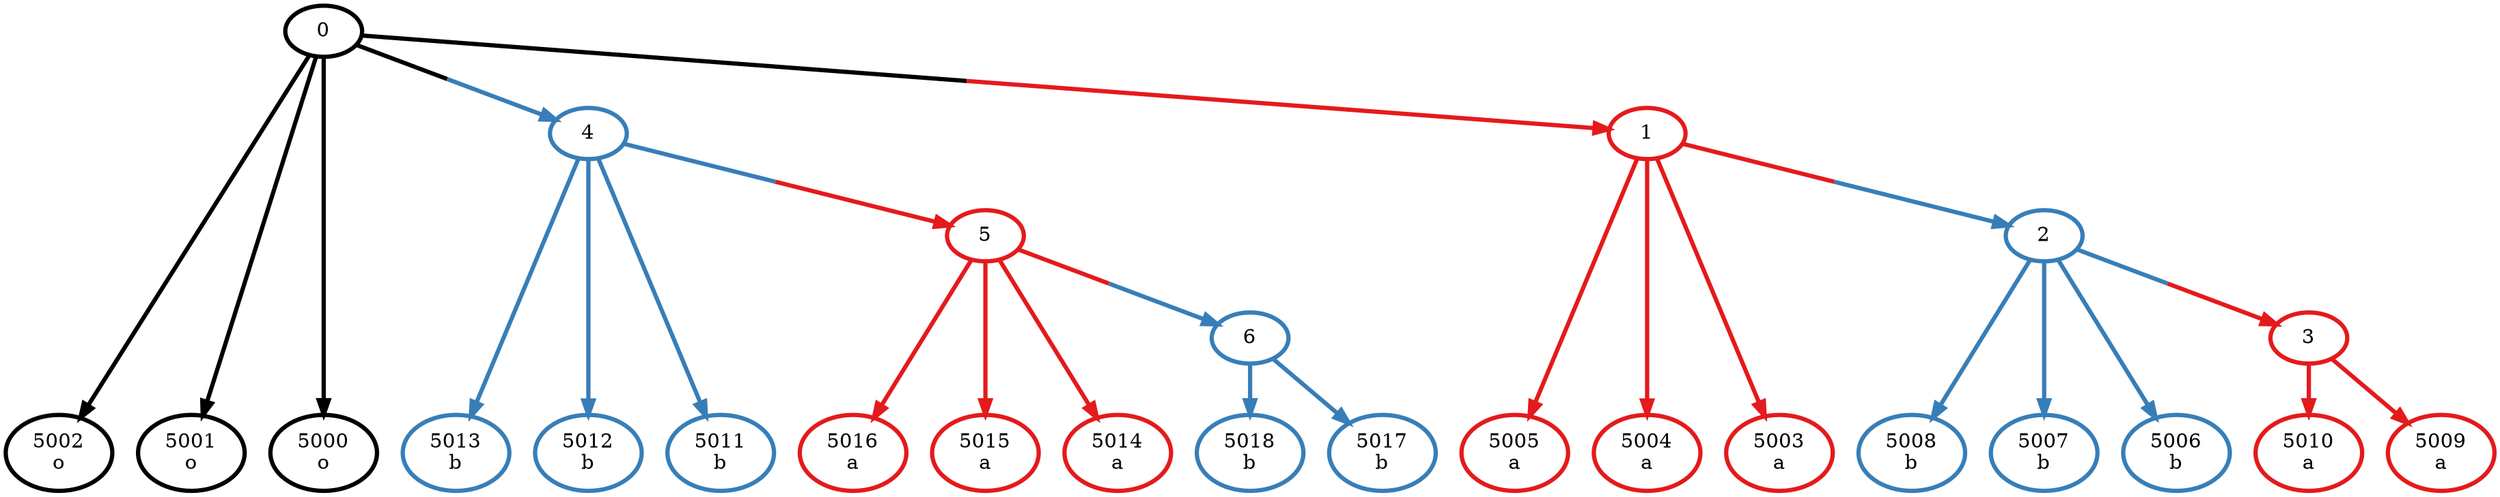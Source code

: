 digraph T {
	{
		rank=same
		25 [penwidth=3,colorscheme=set19,color=2,label="5018\nb"]
		24 [penwidth=3,colorscheme=set19,color=2,label="5017\nb"]
		23 [penwidth=3,colorscheme=set19,color=1,label="5016\na"]
		22 [penwidth=3,colorscheme=set19,color=1,label="5015\na"]
		21 [penwidth=3,colorscheme=set19,color=1,label="5014\na"]
		19 [penwidth=3,colorscheme=set19,color=2,label="5013\nb"]
		18 [penwidth=3,colorscheme=set19,color=2,label="5012\nb"]
		17 [penwidth=3,colorscheme=set19,color=2,label="5011\nb"]
		15 [penwidth=3,colorscheme=set19,color=1,label="5010\na"]
		14 [penwidth=3,colorscheme=set19,color=1,label="5009\na"]
		13 [penwidth=3,colorscheme=set19,color=2,label="5008\nb"]
		12 [penwidth=3,colorscheme=set19,color=2,label="5007\nb"]
		11 [penwidth=3,colorscheme=set19,color=2,label="5006\nb"]
		9 [penwidth=3,colorscheme=set19,color=1,label="5005\na"]
		8 [penwidth=3,colorscheme=set19,color=1,label="5004\na"]
		7 [penwidth=3,colorscheme=set19,color=1,label="5003\na"]
		5 [penwidth=3,colorscheme=set19,color=1289903504,label="5002\no"]
		4 [penwidth=3,colorscheme=set19,color=1289903504,label="5001\no"]
		3 [penwidth=3,colorscheme=set19,color=1289903504,label="5000\no"]
	}
	20 [penwidth=3,colorscheme=set19,color=2,label="6"]
	16 [penwidth=3,colorscheme=set19,color=1,label="5"]
	10 [penwidth=3,colorscheme=set19,color=1,label="3"]
	6 [penwidth=3,colorscheme=set19,color=2,label="2"]
	2 [penwidth=3,colorscheme=set19,color=2,label="4"]
	1 [penwidth=3,colorscheme=set19,color=1,label="1"]
	0 [penwidth=3,colorscheme=set19,color=1289903504,label="0"]
	20 -> 25 [penwidth=3,colorscheme=set19,color=2]
	20 -> 24 [penwidth=3,colorscheme=set19,color=2]
	16 -> 23 [penwidth=3,colorscheme=set19,color=1]
	16 -> 22 [penwidth=3,colorscheme=set19,color=1]
	16 -> 21 [penwidth=3,colorscheme=set19,color=1]
	16 -> 20 [penwidth=3,colorscheme=set19,color="1;0.5:2"]
	10 -> 15 [penwidth=3,colorscheme=set19,color=1]
	10 -> 14 [penwidth=3,colorscheme=set19,color=1]
	6 -> 13 [penwidth=3,colorscheme=set19,color=2]
	6 -> 12 [penwidth=3,colorscheme=set19,color=2]
	6 -> 11 [penwidth=3,colorscheme=set19,color=2]
	6 -> 10 [penwidth=3,colorscheme=set19,color="2;0.5:1"]
	2 -> 19 [penwidth=3,colorscheme=set19,color=2]
	2 -> 18 [penwidth=3,colorscheme=set19,color=2]
	2 -> 17 [penwidth=3,colorscheme=set19,color=2]
	2 -> 16 [penwidth=3,colorscheme=set19,color="2;0.5:1"]
	1 -> 9 [penwidth=3,colorscheme=set19,color=1]
	1 -> 8 [penwidth=3,colorscheme=set19,color=1]
	1 -> 7 [penwidth=3,colorscheme=set19,color=1]
	1 -> 6 [penwidth=3,colorscheme=set19,color="1;0.5:2"]
	0 -> 5 [penwidth=3,colorscheme=set19,color=1289903504]
	0 -> 4 [penwidth=3,colorscheme=set19,color=1289903504]
	0 -> 3 [penwidth=3,colorscheme=set19,color=1289903504]
	0 -> 2 [penwidth=3,colorscheme=set19,color="1289903504;0.5:2"]
	0 -> 1 [penwidth=3,colorscheme=set19,color="1289903504;0.5:1"]
}
